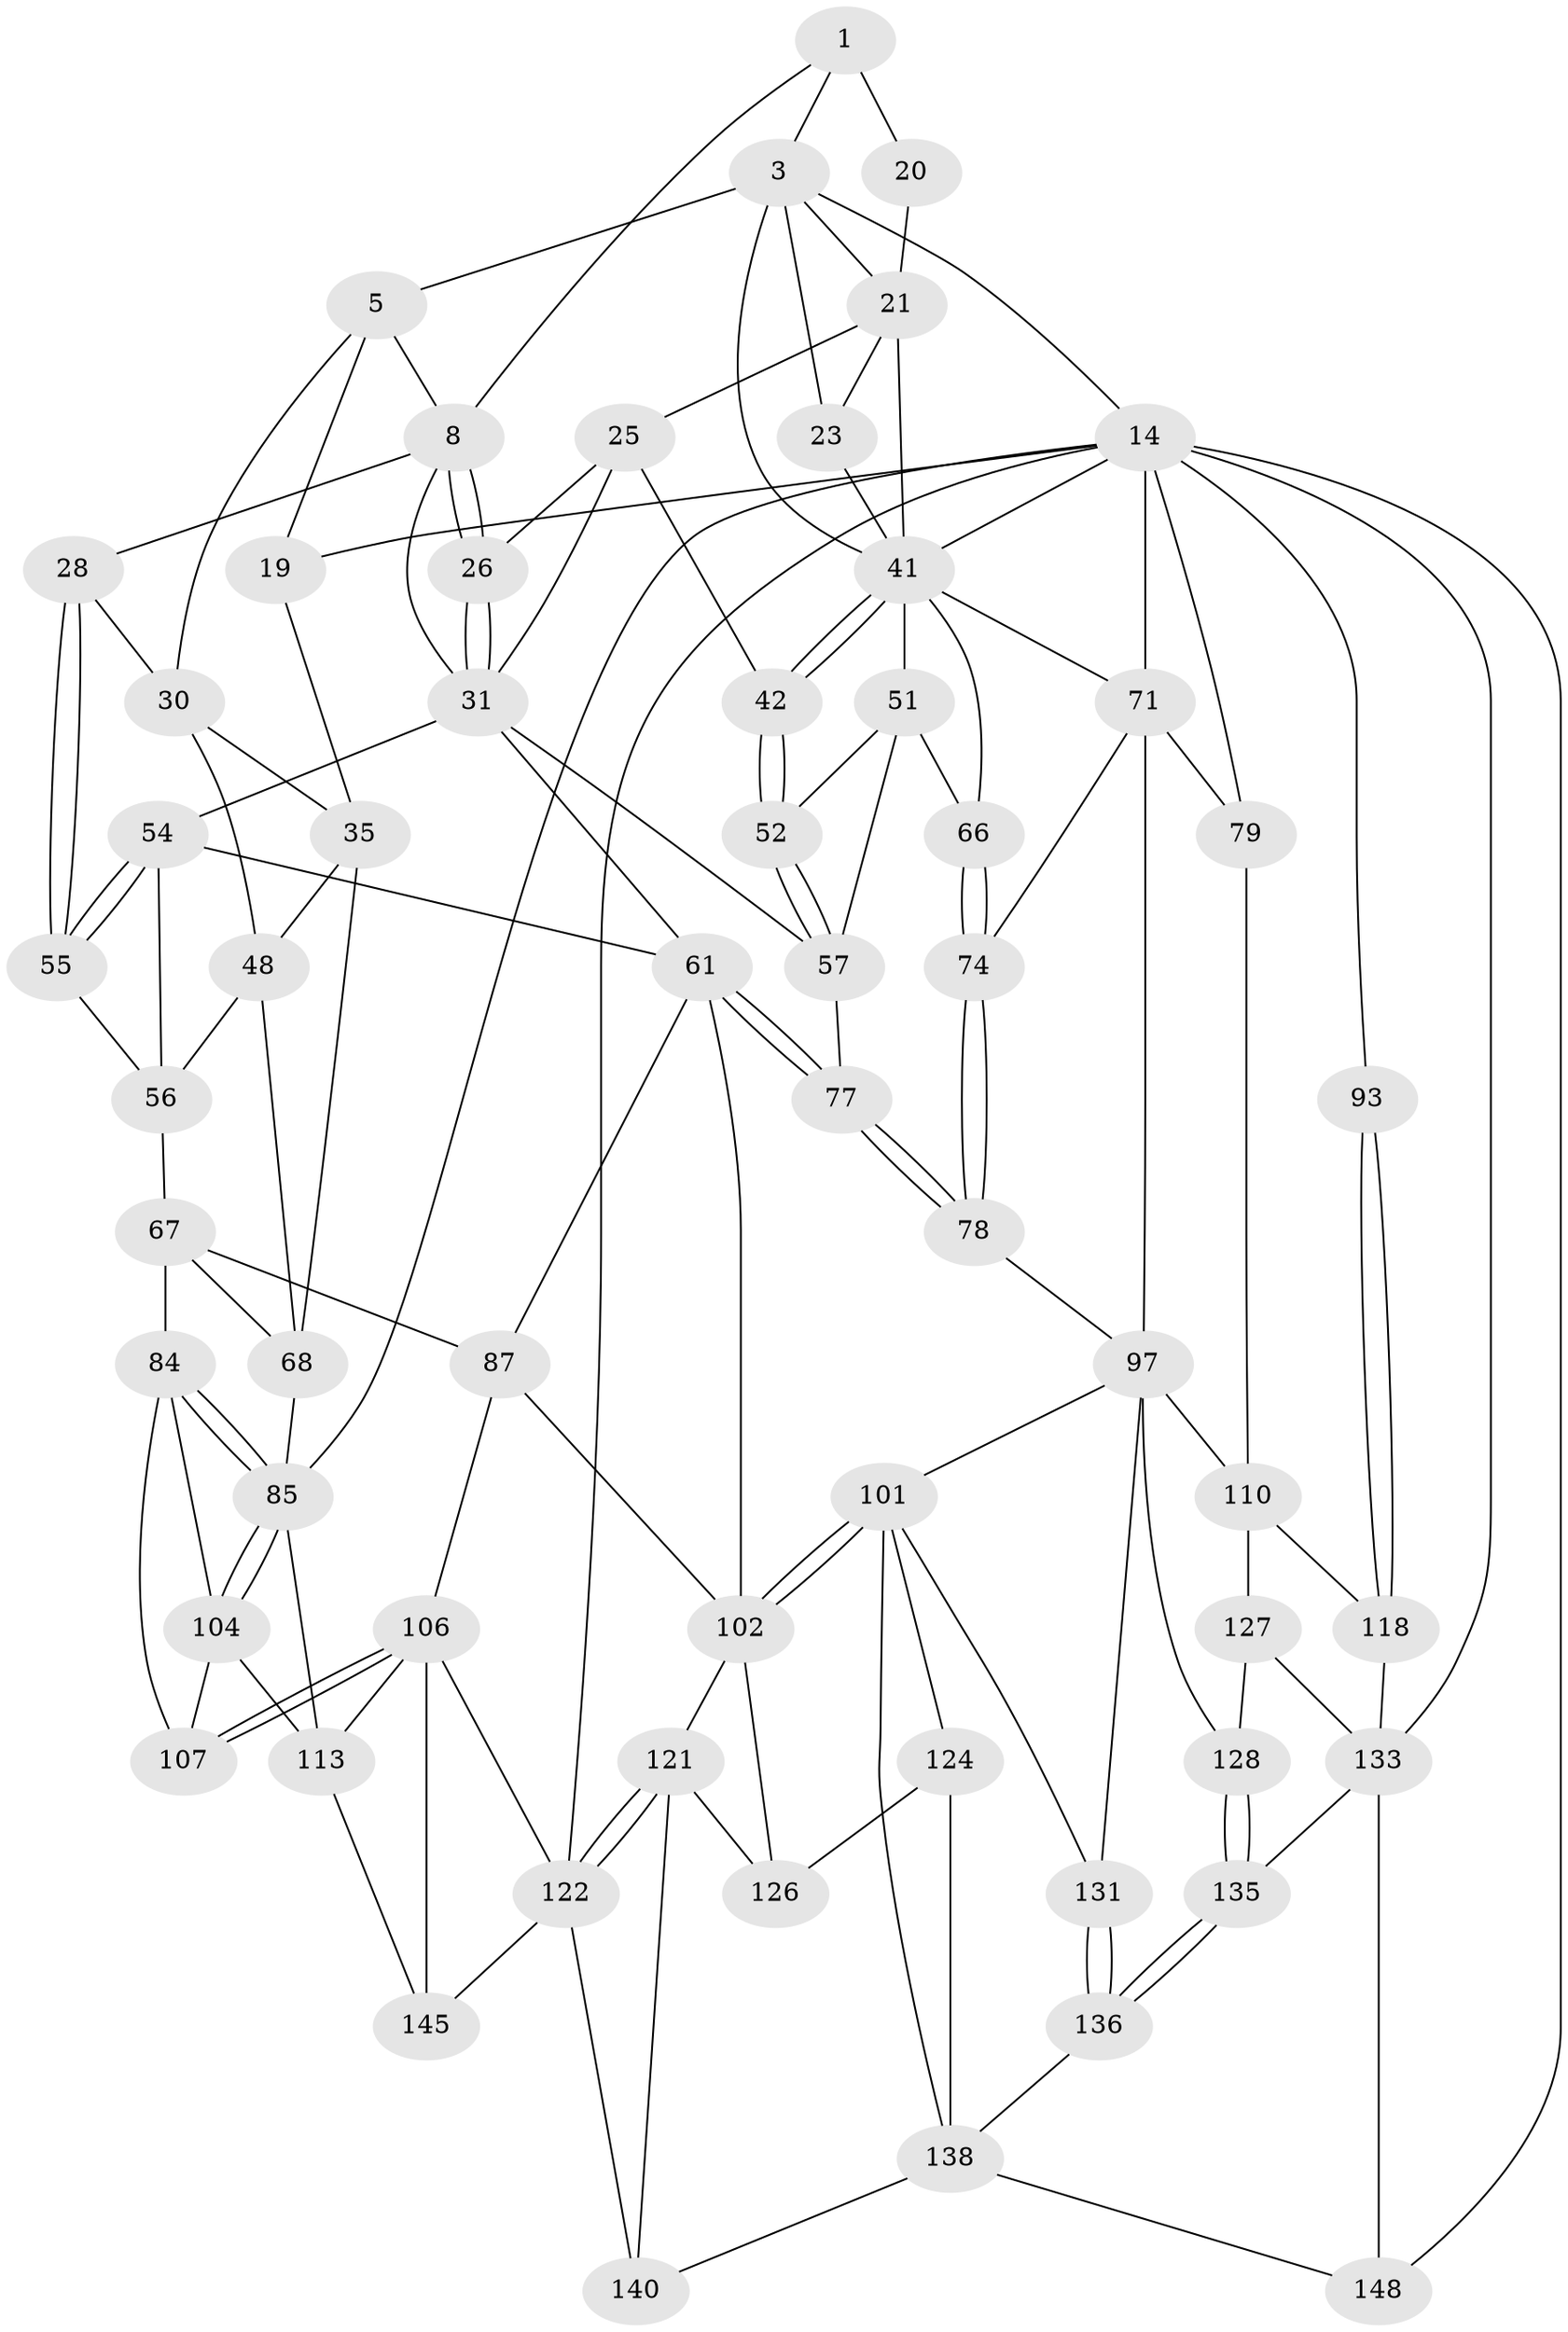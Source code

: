 // original degree distribution, {3: 0.02, 4: 0.24, 5: 0.5, 6: 0.24}
// Generated by graph-tools (version 1.1) at 2025/21/03/04/25 18:21:15]
// undirected, 60 vertices, 139 edges
graph export_dot {
graph [start="1"]
  node [color=gray90,style=filled];
  1 [pos="+0.4162206690519151+0.05794382653941274",super="+2+7"];
  3 [pos="+0.664379723192193+0",super="+4+11"];
  5 [pos="+0.18196768251311504+0",super="+6+16"];
  8 [pos="+0.3874738905994845+0.16852930780519032",super="+9"];
  14 [pos="+1+0",super="+91+15+69"];
  19 [pos="+0+0",super="+32"];
  20 [pos="+0.50410349670386+0.10607242198743856"];
  21 [pos="+0.6643889584766804+0.16622631180122877",super="+22+24"];
  23 [pos="+0.7357559936855181+0.32101742163829033"];
  25 [pos="+0.5012813661629875+0.24706789042361021",super="+37"];
  26 [pos="+0.4681784209222871+0.24634849860580982"];
  28 [pos="+0.2984079883561+0.3290009442395337",super="+29"];
  30 [pos="+0.21046825387436113+0.15595141460845716",super="+34"];
  31 [pos="+0.36733086631417405+0.3128527799910582",super="+40"];
  35 [pos="+0.05024977589981105+0.26115968854159477",super="+38"];
  41 [pos="+0.5316529652173625+0.2922012404140658",super="+43"];
  42 [pos="+0.4862305833134427+0.41589732103033167"];
  48 [pos="+0.1175957580039754+0.39916662594513447",super="+49"];
  51 [pos="+0.49088277020390486+0.42178872123947775",super="+64"];
  52 [pos="+0.49023863349458663+0.4215805185943272"];
  54 [pos="+0.31555434678258093+0.43486923033451347",super="+59"];
  55 [pos="+0.28237609372537315+0.38453172822179277"];
  56 [pos="+0.22898291150441177+0.41033920393433865",super="+60"];
  57 [pos="+0.44499491615183556+0.48197165476149645",super="+65"];
  61 [pos="+0.3638597889028128+0.5847095446905851",super="+62"];
  66 [pos="+0.6461980264509448+0.46279530104861694"];
  67 [pos="+0.15142471932990384+0.5438759156030286",super="+83"];
  68 [pos="+0.14096271212036504+0.5243685269676266",super="+82"];
  71 [pos="+0.8590747484902459+0.44770050622422636",super="+72"];
  74 [pos="+0.6668956500634786+0.5699239576078228"];
  77 [pos="+0.5095679660916642+0.6071581954101885"];
  78 [pos="+0.5220595529796952+0.6295076219648769"];
  79 [pos="+0.9467431922124828+0.6377670588153753",super="+80"];
  84 [pos="+0.13134517411214472+0.5688553737744095",super="+90"];
  85 [pos="+0+0.6388842954507199",super="+86"];
  87 [pos="+0.2781123335429146+0.6990338976748102",super="+88"];
  93 [pos="+1+1"];
  97 [pos="+0.6728867655059573+0.673902126596389",super="+98+100"];
  101 [pos="+0.4985591092970116+0.7416345500129862",super="+123"];
  102 [pos="+0.4165941297341055+0.6942847516128843",super="+103"];
  104 [pos="+0.06104030154588939+0.6989232138929398",super="+112"];
  106 [pos="+0.19496862160819903+0.7683413111272338",super="+115"];
  107 [pos="+0.15132957529547478+0.7496412850446825"];
  110 [pos="+0.8609451090206337+0.7273043246461639",super="+119"];
  113 [pos="+0.0835903294425862+0.8007110420561975",super="+114"];
  118 [pos="+0.8719168682624998+0.7453671923148653"];
  121 [pos="+0.27258517808055177+0.8354413148701793",super="+130"];
  122 [pos="+0.18622262253165453+0.8309967253317089",super="+144"];
  124 [pos="+0.4448233632461402+0.8140465418832844",super="+125"];
  126 [pos="+0.33574793031714945+0.7586689674294678",super="+129"];
  127 [pos="+0.7725517601044115+0.8503827391422096"];
  128 [pos="+0.7646153825467049+0.8488232711405126"];
  131 [pos="+0.6323508318464542+0.8353436919963724"];
  133 [pos="+0.8364183177269962+0.8573040982516328",super="+134"];
  135 [pos="+0.7623096593414574+0.8508299090109556"];
  136 [pos="+0.6561555428571629+0.9299183873160215"];
  138 [pos="+0.43305642718256093+0.9744880340930548",super="+141+139"];
  140 [pos="+0.3973551125951981+1",super="+143"];
  145 [pos="+0.06927885480690771+0.905542810993399"];
  148 [pos="+0.7859527941172965+1"];
  1 -- 3;
  1 -- 20 [weight=2];
  1 -- 8;
  3 -- 5;
  3 -- 14 [weight=2];
  3 -- 21;
  3 -- 23;
  3 -- 41;
  5 -- 8;
  5 -- 19;
  5 -- 30;
  8 -- 26;
  8 -- 26;
  8 -- 28;
  8 -- 31;
  14 -- 148;
  14 -- 133;
  14 -- 93 [weight=2];
  14 -- 19;
  14 -- 122;
  14 -- 71;
  14 -- 79 [weight=2];
  14 -- 85;
  14 -- 41;
  19 -- 35 [weight=2];
  20 -- 21;
  21 -- 25 [weight=2];
  21 -- 41;
  21 -- 23;
  23 -- 41;
  25 -- 26;
  25 -- 42;
  25 -- 31;
  26 -- 31;
  26 -- 31;
  28 -- 55;
  28 -- 55;
  28 -- 30 [weight=2];
  30 -- 48;
  30 -- 35;
  31 -- 54;
  31 -- 57;
  31 -- 61;
  35 -- 48;
  35 -- 68;
  41 -- 42;
  41 -- 42;
  41 -- 66;
  41 -- 51;
  41 -- 71;
  42 -- 52;
  42 -- 52;
  48 -- 56;
  48 -- 68;
  51 -- 52;
  51 -- 57;
  51 -- 66;
  52 -- 57;
  52 -- 57;
  54 -- 55;
  54 -- 55;
  54 -- 61;
  54 -- 56;
  55 -- 56;
  56 -- 67;
  57 -- 77;
  61 -- 77;
  61 -- 77;
  61 -- 102;
  61 -- 87;
  66 -- 74;
  66 -- 74;
  67 -- 68;
  67 -- 84 [weight=2];
  67 -- 87;
  68 -- 85;
  71 -- 97 [weight=2];
  71 -- 74;
  71 -- 79;
  74 -- 78;
  74 -- 78;
  77 -- 78;
  77 -- 78;
  78 -- 97;
  79 -- 110;
  84 -- 85;
  84 -- 85;
  84 -- 104;
  84 -- 107;
  85 -- 104;
  85 -- 104;
  85 -- 113;
  87 -- 106;
  87 -- 102;
  93 -- 118;
  93 -- 118;
  97 -- 131;
  97 -- 101;
  97 -- 128;
  97 -- 110;
  101 -- 102;
  101 -- 102;
  101 -- 138;
  101 -- 131;
  101 -- 124;
  102 -- 121;
  102 -- 126;
  104 -- 113;
  104 -- 107;
  106 -- 107;
  106 -- 107;
  106 -- 113 [weight=2];
  106 -- 145;
  106 -- 122;
  110 -- 118;
  110 -- 127;
  113 -- 145;
  118 -- 133;
  121 -- 122;
  121 -- 122;
  121 -- 140;
  121 -- 126;
  122 -- 145;
  122 -- 140 [weight=2];
  124 -- 138 [weight=2];
  124 -- 126 [weight=2];
  127 -- 128;
  127 -- 133;
  128 -- 135;
  128 -- 135;
  131 -- 136;
  131 -- 136;
  133 -- 135;
  133 -- 148;
  135 -- 136;
  135 -- 136;
  136 -- 138;
  138 -- 140;
  138 -- 148;
}
